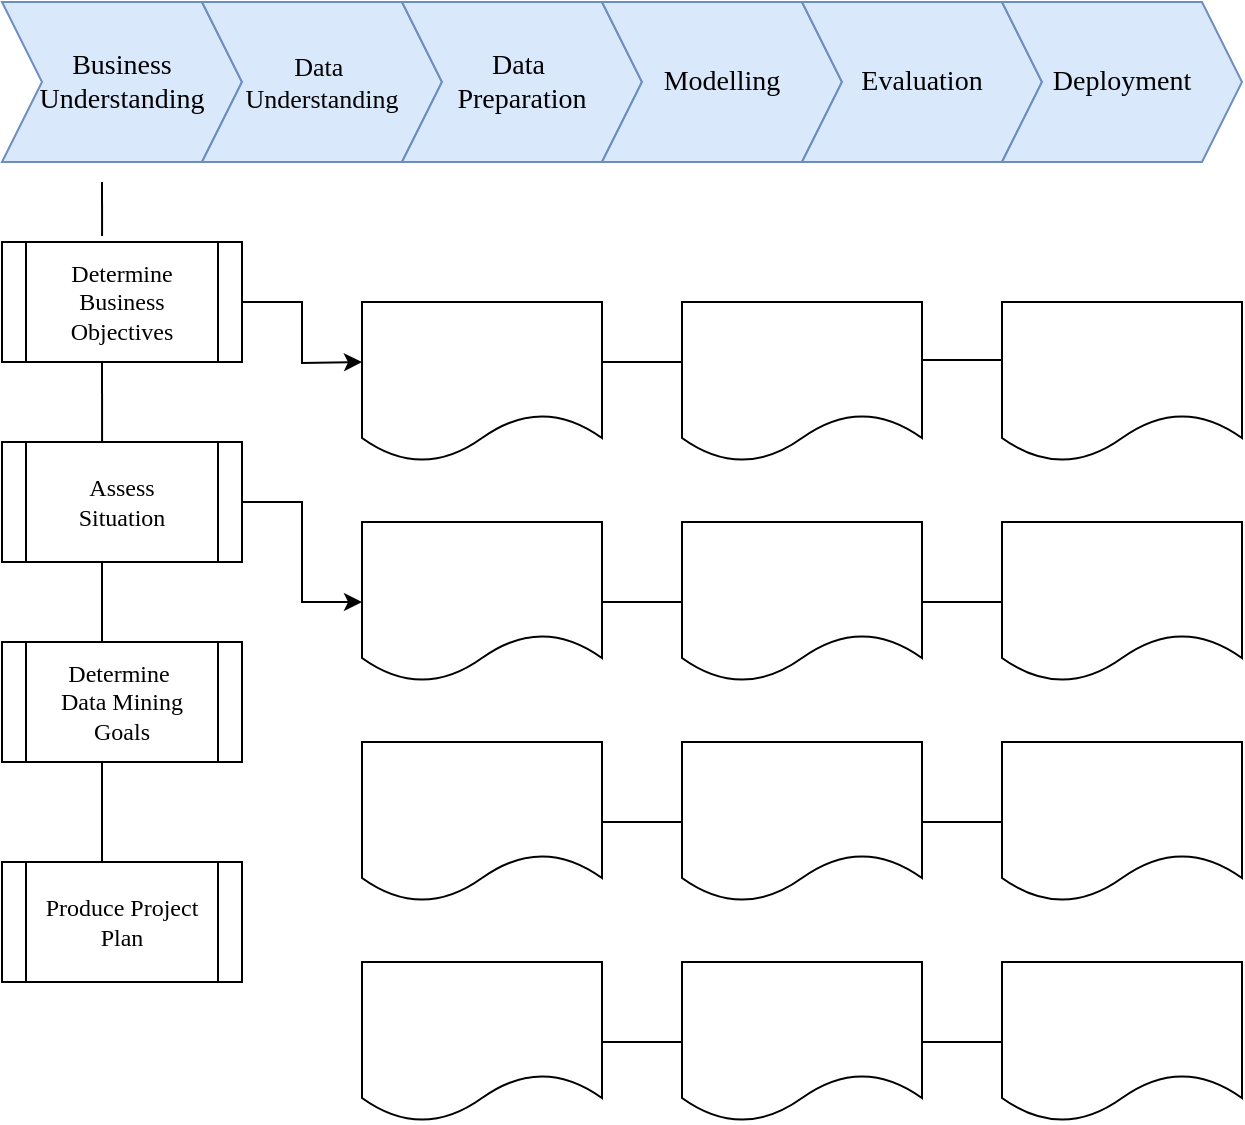 <mxfile version="21.2.8" type="device" pages="3">
  <diagram name="Page-1" id="dbga6xk_af1zGEX7fyir">
    <mxGraphModel dx="864" dy="516" grid="1" gridSize="10" guides="1" tooltips="1" connect="1" arrows="1" fold="1" page="1" pageScale="1" pageWidth="827" pageHeight="1169" math="0" shadow="0">
      <root>
        <mxCell id="0" />
        <mxCell id="1" parent="0" />
        <mxCell id="m_GrjNjseGDkRT2hHFuu-1" value="&lt;font style=&quot;font-size: 14px;&quot; face=&quot;Times New Roman&quot;&gt;Business Understanding&lt;/font&gt;" style="shape=step;perimeter=stepPerimeter;whiteSpace=wrap;html=1;fixedSize=1;fillColor=#dae8fc;strokeColor=#6c8ebf;" parent="1" vertex="1">
          <mxGeometry x="140" y="120" width="120" height="80" as="geometry" />
        </mxCell>
        <mxCell id="m_GrjNjseGDkRT2hHFuu-2" value="&lt;font style=&quot;font-size: 13px;&quot; face=&quot;Times New Roman&quot;&gt;Data&amp;nbsp;&lt;br&gt;Understanding&lt;/font&gt;" style="shape=step;perimeter=stepPerimeter;whiteSpace=wrap;html=1;fixedSize=1;fillColor=#dae8fc;strokeColor=#6c8ebf;" parent="1" vertex="1">
          <mxGeometry x="240" y="120" width="120" height="80" as="geometry" />
        </mxCell>
        <mxCell id="m_GrjNjseGDkRT2hHFuu-3" value="&lt;font face=&quot;Times New Roman&quot; style=&quot;font-size: 14px;&quot;&gt;Data&amp;nbsp;&lt;br&gt;Preparation&lt;/font&gt;" style="shape=step;perimeter=stepPerimeter;whiteSpace=wrap;html=1;fixedSize=1;fillColor=#dae8fc;strokeColor=#6c8ebf;" parent="1" vertex="1">
          <mxGeometry x="340" y="120" width="120" height="80" as="geometry" />
        </mxCell>
        <mxCell id="m_GrjNjseGDkRT2hHFuu-4" value="&lt;font face=&quot;Times New Roman&quot; style=&quot;font-size: 14px;&quot;&gt;Modelling&lt;/font&gt;" style="shape=step;perimeter=stepPerimeter;whiteSpace=wrap;html=1;fixedSize=1;fillColor=#dae8fc;strokeColor=#6c8ebf;" parent="1" vertex="1">
          <mxGeometry x="440" y="120" width="120" height="80" as="geometry" />
        </mxCell>
        <mxCell id="m_GrjNjseGDkRT2hHFuu-5" value="&lt;font face=&quot;Times New Roman&quot; style=&quot;font-size: 14px;&quot;&gt;Evaluation&lt;/font&gt;" style="shape=step;perimeter=stepPerimeter;whiteSpace=wrap;html=1;fixedSize=1;fillColor=#dae8fc;strokeColor=#6c8ebf;" parent="1" vertex="1">
          <mxGeometry x="540" y="120" width="120" height="80" as="geometry" />
        </mxCell>
        <mxCell id="m_GrjNjseGDkRT2hHFuu-6" value="&lt;font face=&quot;Times New Roman&quot; style=&quot;font-size: 14px;&quot;&gt;Deployment&lt;/font&gt;" style="shape=step;perimeter=stepPerimeter;whiteSpace=wrap;html=1;fixedSize=1;fillColor=#dae8fc;strokeColor=#6c8ebf;" parent="1" vertex="1">
          <mxGeometry x="640" y="120" width="120" height="80" as="geometry" />
        </mxCell>
        <mxCell id="m_GrjNjseGDkRT2hHFuu-18" style="edgeStyle=orthogonalEdgeStyle;rounded=0;orthogonalLoop=1;jettySize=auto;html=1;exitX=1;exitY=0.5;exitDx=0;exitDy=0;" parent="1" source="m_GrjNjseGDkRT2hHFuu-7" edge="1">
          <mxGeometry relative="1" as="geometry">
            <mxPoint x="320" y="300" as="targetPoint" />
          </mxGeometry>
        </mxCell>
        <mxCell id="m_GrjNjseGDkRT2hHFuu-7" value="&lt;font face=&quot;Times New Roman&quot;&gt;Determine Business Objectives&lt;/font&gt;" style="shape=process;whiteSpace=wrap;html=1;backgroundOutline=1;" parent="1" vertex="1">
          <mxGeometry x="140" y="240" width="120" height="60" as="geometry" />
        </mxCell>
        <mxCell id="m_GrjNjseGDkRT2hHFuu-28" style="edgeStyle=orthogonalEdgeStyle;rounded=0;orthogonalLoop=1;jettySize=auto;html=1;exitX=1;exitY=0.5;exitDx=0;exitDy=0;entryX=0;entryY=0.5;entryDx=0;entryDy=0;" parent="1" source="m_GrjNjseGDkRT2hHFuu-8" target="m_GrjNjseGDkRT2hHFuu-24" edge="1">
          <mxGeometry relative="1" as="geometry" />
        </mxCell>
        <mxCell id="m_GrjNjseGDkRT2hHFuu-8" value="&lt;font face=&quot;Times New Roman&quot;&gt;Assess&lt;br&gt;Situation&lt;br&gt;&lt;/font&gt;" style="shape=process;whiteSpace=wrap;html=1;backgroundOutline=1;" parent="1" vertex="1">
          <mxGeometry x="140" y="340" width="120" height="60" as="geometry" />
        </mxCell>
        <mxCell id="m_GrjNjseGDkRT2hHFuu-9" value="&lt;font face=&quot;Times New Roman&quot;&gt;Determine&amp;nbsp;&lt;br&gt;Data Mining&lt;br&gt;Goals&lt;br&gt;&lt;/font&gt;" style="shape=process;whiteSpace=wrap;html=1;backgroundOutline=1;" parent="1" vertex="1">
          <mxGeometry x="140" y="440" width="120" height="60" as="geometry" />
        </mxCell>
        <mxCell id="m_GrjNjseGDkRT2hHFuu-10" value="&lt;font face=&quot;Times New Roman&quot;&gt;Produce Project Plan&lt;/font&gt;" style="shape=process;whiteSpace=wrap;html=1;backgroundOutline=1;" parent="1" vertex="1">
          <mxGeometry x="140" y="550" width="120" height="60" as="geometry" />
        </mxCell>
        <mxCell id="m_GrjNjseGDkRT2hHFuu-12" value="" style="endArrow=none;html=1;rounded=0;exitX=0.417;exitY=-0.05;exitDx=0;exitDy=0;exitPerimeter=0;" parent="1" source="m_GrjNjseGDkRT2hHFuu-7" edge="1">
          <mxGeometry width="50" height="50" relative="1" as="geometry">
            <mxPoint x="190" y="230" as="sourcePoint" />
            <mxPoint x="190" y="210" as="targetPoint" />
          </mxGeometry>
        </mxCell>
        <mxCell id="m_GrjNjseGDkRT2hHFuu-15" value="" style="endArrow=none;html=1;rounded=0;exitX=0.417;exitY=0;exitDx=0;exitDy=0;exitPerimeter=0;" parent="1" source="m_GrjNjseGDkRT2hHFuu-8" edge="1">
          <mxGeometry width="50" height="50" relative="1" as="geometry">
            <mxPoint x="190" y="330" as="sourcePoint" />
            <mxPoint x="190" y="300" as="targetPoint" />
          </mxGeometry>
        </mxCell>
        <mxCell id="m_GrjNjseGDkRT2hHFuu-16" value="" style="endArrow=none;html=1;rounded=0;" parent="1" edge="1">
          <mxGeometry width="50" height="50" relative="1" as="geometry">
            <mxPoint x="190" y="440" as="sourcePoint" />
            <mxPoint x="190" y="400" as="targetPoint" />
          </mxGeometry>
        </mxCell>
        <mxCell id="m_GrjNjseGDkRT2hHFuu-17" value="" style="endArrow=none;html=1;rounded=0;" parent="1" edge="1">
          <mxGeometry width="50" height="50" relative="1" as="geometry">
            <mxPoint x="190" y="550" as="sourcePoint" />
            <mxPoint x="190" y="500" as="targetPoint" />
          </mxGeometry>
        </mxCell>
        <mxCell id="m_GrjNjseGDkRT2hHFuu-19" value="" style="shape=document;whiteSpace=wrap;html=1;boundedLbl=1;" parent="1" vertex="1">
          <mxGeometry x="320" y="270" width="120" height="80" as="geometry" />
        </mxCell>
        <mxCell id="m_GrjNjseGDkRT2hHFuu-20" value="" style="shape=document;whiteSpace=wrap;html=1;boundedLbl=1;" parent="1" vertex="1">
          <mxGeometry x="480" y="270" width="120" height="80" as="geometry" />
        </mxCell>
        <mxCell id="m_GrjNjseGDkRT2hHFuu-21" value="" style="endArrow=none;html=1;rounded=0;" parent="1" edge="1">
          <mxGeometry width="50" height="50" relative="1" as="geometry">
            <mxPoint x="440" y="300" as="sourcePoint" />
            <mxPoint x="480" y="300" as="targetPoint" />
          </mxGeometry>
        </mxCell>
        <mxCell id="m_GrjNjseGDkRT2hHFuu-22" value="" style="shape=document;whiteSpace=wrap;html=1;boundedLbl=1;" parent="1" vertex="1">
          <mxGeometry x="640" y="270" width="120" height="80" as="geometry" />
        </mxCell>
        <mxCell id="m_GrjNjseGDkRT2hHFuu-23" value="" style="endArrow=none;html=1;rounded=0;" parent="1" edge="1">
          <mxGeometry width="50" height="50" relative="1" as="geometry">
            <mxPoint x="600" y="299" as="sourcePoint" />
            <mxPoint x="640" y="299" as="targetPoint" />
          </mxGeometry>
        </mxCell>
        <mxCell id="m_GrjNjseGDkRT2hHFuu-24" value="" style="shape=document;whiteSpace=wrap;html=1;boundedLbl=1;" parent="1" vertex="1">
          <mxGeometry x="320" y="380" width="120" height="80" as="geometry" />
        </mxCell>
        <mxCell id="m_GrjNjseGDkRT2hHFuu-25" value="" style="shape=document;whiteSpace=wrap;html=1;boundedLbl=1;" parent="1" vertex="1">
          <mxGeometry x="480" y="380" width="120" height="80" as="geometry" />
        </mxCell>
        <mxCell id="m_GrjNjseGDkRT2hHFuu-26" value="" style="shape=document;whiteSpace=wrap;html=1;boundedLbl=1;" parent="1" vertex="1">
          <mxGeometry x="640" y="380" width="120" height="80" as="geometry" />
        </mxCell>
        <mxCell id="m_GrjNjseGDkRT2hHFuu-29" value="" style="endArrow=none;html=1;rounded=0;" parent="1" edge="1">
          <mxGeometry width="50" height="50" relative="1" as="geometry">
            <mxPoint x="440" y="420" as="sourcePoint" />
            <mxPoint x="480" y="420" as="targetPoint" />
          </mxGeometry>
        </mxCell>
        <mxCell id="m_GrjNjseGDkRT2hHFuu-30" value="" style="endArrow=none;html=1;rounded=0;" parent="1" edge="1">
          <mxGeometry width="50" height="50" relative="1" as="geometry">
            <mxPoint x="600" y="420" as="sourcePoint" />
            <mxPoint x="640" y="420" as="targetPoint" />
          </mxGeometry>
        </mxCell>
        <mxCell id="m_GrjNjseGDkRT2hHFuu-31" value="" style="shape=document;whiteSpace=wrap;html=1;boundedLbl=1;" parent="1" vertex="1">
          <mxGeometry x="320" y="490" width="120" height="80" as="geometry" />
        </mxCell>
        <mxCell id="m_GrjNjseGDkRT2hHFuu-32" value="" style="shape=document;whiteSpace=wrap;html=1;boundedLbl=1;" parent="1" vertex="1">
          <mxGeometry x="480" y="490" width="120" height="80" as="geometry" />
        </mxCell>
        <mxCell id="m_GrjNjseGDkRT2hHFuu-33" value="" style="shape=document;whiteSpace=wrap;html=1;boundedLbl=1;" parent="1" vertex="1">
          <mxGeometry x="640" y="490" width="120" height="80" as="geometry" />
        </mxCell>
        <mxCell id="m_GrjNjseGDkRT2hHFuu-34" value="" style="endArrow=none;html=1;rounded=0;" parent="1" edge="1">
          <mxGeometry width="50" height="50" relative="1" as="geometry">
            <mxPoint x="440" y="530" as="sourcePoint" />
            <mxPoint x="480" y="530" as="targetPoint" />
          </mxGeometry>
        </mxCell>
        <mxCell id="m_GrjNjseGDkRT2hHFuu-35" value="" style="endArrow=none;html=1;rounded=0;" parent="1" edge="1">
          <mxGeometry width="50" height="50" relative="1" as="geometry">
            <mxPoint x="600" y="530" as="sourcePoint" />
            <mxPoint x="640" y="530" as="targetPoint" />
          </mxGeometry>
        </mxCell>
        <mxCell id="m_GrjNjseGDkRT2hHFuu-36" value="" style="shape=document;whiteSpace=wrap;html=1;boundedLbl=1;" parent="1" vertex="1">
          <mxGeometry x="320" y="600" width="120" height="80" as="geometry" />
        </mxCell>
        <mxCell id="m_GrjNjseGDkRT2hHFuu-37" value="" style="shape=document;whiteSpace=wrap;html=1;boundedLbl=1;" parent="1" vertex="1">
          <mxGeometry x="480" y="600" width="120" height="80" as="geometry" />
        </mxCell>
        <mxCell id="m_GrjNjseGDkRT2hHFuu-38" value="" style="shape=document;whiteSpace=wrap;html=1;boundedLbl=1;" parent="1" vertex="1">
          <mxGeometry x="640" y="600" width="120" height="80" as="geometry" />
        </mxCell>
        <mxCell id="m_GrjNjseGDkRT2hHFuu-39" value="" style="endArrow=none;html=1;rounded=0;" parent="1" edge="1">
          <mxGeometry width="50" height="50" relative="1" as="geometry">
            <mxPoint x="440" y="640" as="sourcePoint" />
            <mxPoint x="480" y="640" as="targetPoint" />
          </mxGeometry>
        </mxCell>
        <mxCell id="m_GrjNjseGDkRT2hHFuu-40" value="" style="endArrow=none;html=1;rounded=0;" parent="1" edge="1">
          <mxGeometry width="50" height="50" relative="1" as="geometry">
            <mxPoint x="600" y="640" as="sourcePoint" />
            <mxPoint x="640" y="640" as="targetPoint" />
          </mxGeometry>
        </mxCell>
      </root>
    </mxGraphModel>
  </diagram>
  <diagram name="Copy of Page-1" id="4srg_DY0lWlxOHkyQvbP">
    <mxGraphModel dx="864" dy="516" grid="1" gridSize="10" guides="1" tooltips="1" connect="1" arrows="1" fold="1" page="1" pageScale="1" pageWidth="827" pageHeight="1169" math="0" shadow="0">
      <root>
        <mxCell id="z-c1cO12Z43ly7mxWdP_-0" />
        <mxCell id="z-c1cO12Z43ly7mxWdP_-1" parent="z-c1cO12Z43ly7mxWdP_-0" />
        <mxCell id="z-c1cO12Z43ly7mxWdP_-2" value="&lt;font style=&quot;font-size: 14px;&quot; face=&quot;Times New Roman&quot;&gt;Business Understanding&lt;/font&gt;" style="shape=step;perimeter=stepPerimeter;whiteSpace=wrap;html=1;fixedSize=1;fillColor=#dae8fc;strokeColor=#6c8ebf;" parent="z-c1cO12Z43ly7mxWdP_-1" vertex="1">
          <mxGeometry x="140" y="120" width="120" height="80" as="geometry" />
        </mxCell>
        <mxCell id="z-c1cO12Z43ly7mxWdP_-3" value="&lt;font style=&quot;font-size: 13px;&quot; face=&quot;Times New Roman&quot;&gt;Data&amp;nbsp;&lt;br&gt;Understanding&lt;/font&gt;" style="shape=step;perimeter=stepPerimeter;whiteSpace=wrap;html=1;fixedSize=1;fillColor=#dae8fc;strokeColor=#6c8ebf;" parent="z-c1cO12Z43ly7mxWdP_-1" vertex="1">
          <mxGeometry x="240" y="120" width="120" height="80" as="geometry" />
        </mxCell>
        <mxCell id="z-c1cO12Z43ly7mxWdP_-4" value="&lt;font face=&quot;Times New Roman&quot; style=&quot;font-size: 14px;&quot;&gt;Data&amp;nbsp;&lt;br&gt;Preparation&lt;/font&gt;" style="shape=step;perimeter=stepPerimeter;whiteSpace=wrap;html=1;fixedSize=1;fillColor=#dae8fc;strokeColor=#6c8ebf;" parent="z-c1cO12Z43ly7mxWdP_-1" vertex="1">
          <mxGeometry x="340" y="120" width="120" height="80" as="geometry" />
        </mxCell>
        <mxCell id="z-c1cO12Z43ly7mxWdP_-5" value="&lt;font face=&quot;Times New Roman&quot; style=&quot;font-size: 14px;&quot;&gt;Modelling&lt;/font&gt;" style="shape=step;perimeter=stepPerimeter;whiteSpace=wrap;html=1;fixedSize=1;fillColor=#dae8fc;strokeColor=#6c8ebf;" parent="z-c1cO12Z43ly7mxWdP_-1" vertex="1">
          <mxGeometry x="440" y="120" width="120" height="80" as="geometry" />
        </mxCell>
        <mxCell id="z-c1cO12Z43ly7mxWdP_-6" value="&lt;font face=&quot;Times New Roman&quot; style=&quot;font-size: 14px;&quot;&gt;Evaluation&lt;/font&gt;" style="shape=step;perimeter=stepPerimeter;whiteSpace=wrap;html=1;fixedSize=1;fillColor=#dae8fc;strokeColor=#6c8ebf;" parent="z-c1cO12Z43ly7mxWdP_-1" vertex="1">
          <mxGeometry x="540" y="120" width="120" height="80" as="geometry" />
        </mxCell>
        <mxCell id="z-c1cO12Z43ly7mxWdP_-7" value="&lt;font face=&quot;Times New Roman&quot; style=&quot;font-size: 14px;&quot;&gt;Deployment&lt;/font&gt;" style="shape=step;perimeter=stepPerimeter;whiteSpace=wrap;html=1;fixedSize=1;fillColor=#dae8fc;strokeColor=#6c8ebf;" parent="z-c1cO12Z43ly7mxWdP_-1" vertex="1">
          <mxGeometry x="640" y="120" width="120" height="80" as="geometry" />
        </mxCell>
        <mxCell id="z-c1cO12Z43ly7mxWdP_-9" value="&lt;font face=&quot;Times New Roman&quot;&gt;Determine Business Objectives&lt;/font&gt;" style="shape=process;whiteSpace=wrap;html=1;backgroundOutline=1;" parent="z-c1cO12Z43ly7mxWdP_-1" vertex="1">
          <mxGeometry x="140" y="240" width="120" height="60" as="geometry" />
        </mxCell>
        <mxCell id="z-c1cO12Z43ly7mxWdP_-11" value="&lt;font face=&quot;Times New Roman&quot;&gt;Assess&lt;br&gt;Situation&lt;br&gt;&lt;/font&gt;" style="shape=process;whiteSpace=wrap;html=1;backgroundOutline=1;" parent="z-c1cO12Z43ly7mxWdP_-1" vertex="1">
          <mxGeometry x="140" y="340" width="120" height="60" as="geometry" />
        </mxCell>
        <mxCell id="z-c1cO12Z43ly7mxWdP_-12" value="&lt;font face=&quot;Times New Roman&quot;&gt;Determine&amp;nbsp;&lt;br&gt;Data Mining&lt;br&gt;Goals&lt;br&gt;&lt;/font&gt;" style="shape=process;whiteSpace=wrap;html=1;backgroundOutline=1;" parent="z-c1cO12Z43ly7mxWdP_-1" vertex="1">
          <mxGeometry x="140" y="440" width="120" height="60" as="geometry" />
        </mxCell>
        <mxCell id="z-c1cO12Z43ly7mxWdP_-13" value="&lt;font face=&quot;Times New Roman&quot;&gt;Produce Project Plan&lt;/font&gt;" style="shape=process;whiteSpace=wrap;html=1;backgroundOutline=1;" parent="z-c1cO12Z43ly7mxWdP_-1" vertex="1">
          <mxGeometry x="140" y="550" width="120" height="60" as="geometry" />
        </mxCell>
        <mxCell id="z-c1cO12Z43ly7mxWdP_-14" value="" style="endArrow=none;html=1;rounded=0;exitX=0.417;exitY=-0.05;exitDx=0;exitDy=0;exitPerimeter=0;entryX=0.417;entryY=1;entryDx=0;entryDy=0;entryPerimeter=0;" parent="z-c1cO12Z43ly7mxWdP_-1" source="z-c1cO12Z43ly7mxWdP_-9" target="z-c1cO12Z43ly7mxWdP_-2" edge="1">
          <mxGeometry width="50" height="50" relative="1" as="geometry">
            <mxPoint x="190" y="230" as="sourcePoint" />
            <mxPoint x="190" y="210" as="targetPoint" />
          </mxGeometry>
        </mxCell>
        <mxCell id="z-c1cO12Z43ly7mxWdP_-15" value="" style="endArrow=none;html=1;rounded=0;exitX=0.417;exitY=0;exitDx=0;exitDy=0;exitPerimeter=0;" parent="z-c1cO12Z43ly7mxWdP_-1" source="z-c1cO12Z43ly7mxWdP_-11" edge="1">
          <mxGeometry width="50" height="50" relative="1" as="geometry">
            <mxPoint x="190" y="330" as="sourcePoint" />
            <mxPoint x="190" y="300" as="targetPoint" />
          </mxGeometry>
        </mxCell>
        <mxCell id="z-c1cO12Z43ly7mxWdP_-16" value="" style="endArrow=none;html=1;rounded=0;" parent="z-c1cO12Z43ly7mxWdP_-1" edge="1">
          <mxGeometry width="50" height="50" relative="1" as="geometry">
            <mxPoint x="190" y="440" as="sourcePoint" />
            <mxPoint x="190" y="400" as="targetPoint" />
          </mxGeometry>
        </mxCell>
        <mxCell id="z-c1cO12Z43ly7mxWdP_-17" value="" style="endArrow=none;html=1;rounded=0;" parent="z-c1cO12Z43ly7mxWdP_-1" edge="1">
          <mxGeometry width="50" height="50" relative="1" as="geometry">
            <mxPoint x="190" y="550" as="sourcePoint" />
            <mxPoint x="190" y="500" as="targetPoint" />
          </mxGeometry>
        </mxCell>
      </root>
    </mxGraphModel>
  </diagram>
  <diagram id="r9d7tclXSIvgsQx7J0-P" name="Page-3">
    <mxGraphModel dx="37" dy="516" grid="1" gridSize="10" guides="1" tooltips="1" connect="1" arrows="1" fold="1" page="1" pageScale="1" pageWidth="827" pageHeight="1169" math="0" shadow="0">
      <root>
        <mxCell id="0" />
        <mxCell id="1" parent="0" />
        <mxCell id="_B9DRmp9jVcY_Qki_T64-1" value="" style="endArrow=none;dashed=1;html=1;dashPattern=1 3;strokeWidth=2;rounded=0;" parent="1" edge="1">
          <mxGeometry width="50" height="50" relative="1" as="geometry">
            <mxPoint x="991" y="140" as="sourcePoint" />
            <mxPoint x="1491" y="140" as="targetPoint" />
          </mxGeometry>
        </mxCell>
        <mxCell id="_B9DRmp9jVcY_Qki_T64-11" value="" style="edgeStyle=orthogonalEdgeStyle;rounded=0;orthogonalLoop=1;jettySize=auto;html=1;" parent="1" source="_B9DRmp9jVcY_Qki_T64-7" target="_B9DRmp9jVcY_Qki_T64-10" edge="1">
          <mxGeometry relative="1" as="geometry" />
        </mxCell>
        <mxCell id="_B9DRmp9jVcY_Qki_T64-7" value="&lt;font face=&quot;Times New Roman&quot;&gt;&lt;span style=&quot;font-size: 14px;&quot;&gt;Latar Belakang Masalah&lt;/span&gt;&lt;/font&gt;" style="whiteSpace=wrap;html=1;rounded=1;" parent="1" vertex="1">
          <mxGeometry x="1120" y="170" width="180" height="40" as="geometry" />
        </mxCell>
        <mxCell id="_B9DRmp9jVcY_Qki_T64-9" value="" style="endArrow=none;dashed=1;html=1;dashPattern=1 3;strokeWidth=2;rounded=0;" parent="1" edge="1">
          <mxGeometry width="50" height="50" relative="1" as="geometry">
            <mxPoint x="990" y="240" as="sourcePoint" />
            <mxPoint x="1490" y="240" as="targetPoint" />
          </mxGeometry>
        </mxCell>
        <mxCell id="_B9DRmp9jVcY_Qki_T64-15" value="" style="edgeStyle=orthogonalEdgeStyle;rounded=0;orthogonalLoop=1;jettySize=auto;html=1;" parent="1" source="_B9DRmp9jVcY_Qki_T64-10" target="_B9DRmp9jVcY_Qki_T64-14" edge="1">
          <mxGeometry relative="1" as="geometry" />
        </mxCell>
        <mxCell id="_B9DRmp9jVcY_Qki_T64-10" value="&lt;font face=&quot;Times New Roman&quot; style=&quot;font-size: 14px;&quot;&gt;Pengumpulan Data&lt;/font&gt;" style="whiteSpace=wrap;html=1;rounded=1;" parent="1" vertex="1">
          <mxGeometry x="1120" y="260" width="180" height="30" as="geometry" />
        </mxCell>
        <mxCell id="_B9DRmp9jVcY_Qki_T64-17" value="" style="edgeStyle=orthogonalEdgeStyle;rounded=0;orthogonalLoop=1;jettySize=auto;html=1;" parent="1" source="_B9DRmp9jVcY_Qki_T64-14" edge="1">
          <mxGeometry relative="1" as="geometry">
            <mxPoint x="1210" y="360" as="targetPoint" />
          </mxGeometry>
        </mxCell>
        <mxCell id="_B9DRmp9jVcY_Qki_T64-14" value="&lt;font face=&quot;Times New Roman&quot; style=&quot;font-size: 14px;&quot;&gt;Pendeskripsian Data&lt;/font&gt;" style="whiteSpace=wrap;html=1;rounded=1;" parent="1" vertex="1">
          <mxGeometry x="1120" y="310" width="180" height="30" as="geometry" />
        </mxCell>
        <mxCell id="_B9DRmp9jVcY_Qki_T64-30" value="" style="edgeStyle=orthogonalEdgeStyle;rounded=0;orthogonalLoop=1;jettySize=auto;html=1;" parent="1" source="_B9DRmp9jVcY_Qki_T64-19" edge="1">
          <mxGeometry relative="1" as="geometry">
            <mxPoint x="1210" y="520" as="targetPoint" />
          </mxGeometry>
        </mxCell>
        <mxCell id="_B9DRmp9jVcY_Qki_T64-19" value="&lt;div&gt;&lt;div style=&quot;text-align: center;&quot;&gt;&lt;font face=&quot;Times New Roman&quot;&gt;Data Preparation&lt;/font&gt;&lt;/div&gt;&lt;ol&gt;&lt;li&gt;&lt;font face=&quot;Times New Roman&quot;&gt;Data Cleaning&lt;/font&gt;&lt;/li&gt;&lt;li&gt;&lt;font face=&quot;Times New Roman&quot;&gt;Feature Selection&lt;/font&gt;&lt;/li&gt;&lt;li&gt;&lt;font face=&quot;Times New Roman&quot;&gt;Data Transformation&lt;/font&gt;&lt;/li&gt;&lt;li&gt;&lt;font face=&quot;Times New Roman&quot;&gt;Data Visualisation&lt;/font&gt;&lt;/li&gt;&lt;li&gt;&lt;font face=&quot;Times New Roman&quot;&gt;Data Balancing&lt;/font&gt;&lt;/li&gt;&lt;li&gt;&lt;font face=&quot;Times New Roman&quot;&gt;Data Splitting&lt;/font&gt;&lt;/li&gt;&lt;/ol&gt;&lt;/div&gt;" style="rounded=0;whiteSpace=wrap;html=1;align=left;" parent="1" vertex="1">
          <mxGeometry x="1120" y="360" width="180" height="130" as="geometry" />
        </mxCell>
        <mxCell id="_B9DRmp9jVcY_Qki_T64-26" value="" style="endArrow=none;dashed=1;html=1;dashPattern=1 3;strokeWidth=2;rounded=0;" parent="1" edge="1">
          <mxGeometry width="50" height="50" relative="1" as="geometry">
            <mxPoint x="990" y="500" as="sourcePoint" />
            <mxPoint x="1490" y="500" as="targetPoint" />
          </mxGeometry>
        </mxCell>
        <mxCell id="_B9DRmp9jVcY_Qki_T64-36" value="" style="edgeStyle=orthogonalEdgeStyle;rounded=0;orthogonalLoop=1;jettySize=auto;html=1;entryX=0.5;entryY=0;entryDx=0;entryDy=0;" parent="1" source="_B9DRmp9jVcY_Qki_T64-32" target="_B9DRmp9jVcY_Qki_T64-37" edge="1">
          <mxGeometry relative="1" as="geometry">
            <mxPoint x="1211.5" y="595" as="targetPoint" />
          </mxGeometry>
        </mxCell>
        <mxCell id="_B9DRmp9jVcY_Qki_T64-32" value="&lt;font face=&quot;Times New Roman&quot; style=&quot;font-size: 14px;&quot;&gt;Pemodelan Algoritma Machine Learning&amp;nbsp;&lt;/font&gt;" style="rounded=1;whiteSpace=wrap;html=1;" parent="1" vertex="1">
          <mxGeometry x="1122" y="520" width="179" height="40" as="geometry" />
        </mxCell>
        <mxCell id="_B9DRmp9jVcY_Qki_T64-34" value="" style="endArrow=none;dashed=1;html=1;dashPattern=1 3;strokeWidth=2;rounded=0;" parent="1" edge="1">
          <mxGeometry width="50" height="50" relative="1" as="geometry">
            <mxPoint x="991" y="580" as="sourcePoint" />
            <mxPoint x="1491" y="580" as="targetPoint" />
          </mxGeometry>
        </mxCell>
        <mxCell id="_B9DRmp9jVcY_Qki_T64-53" value="" style="edgeStyle=orthogonalEdgeStyle;rounded=0;orthogonalLoop=1;jettySize=auto;html=1;" parent="1" source="_B9DRmp9jVcY_Qki_T64-37" target="_B9DRmp9jVcY_Qki_T64-51" edge="1">
          <mxGeometry relative="1" as="geometry" />
        </mxCell>
        <mxCell id="_B9DRmp9jVcY_Qki_T64-37" value="&lt;div style=&quot;text-align: center;&quot;&gt;&lt;font face=&quot;Times New Roman&quot;&gt;Evaluasi Pemodelan&lt;/font&gt;&lt;/div&gt;&lt;ol&gt;&lt;li&gt;&lt;font face=&quot;Times New Roman&quot;&gt;Confusion Matrix&lt;br&gt;&lt;/font&gt;&lt;/li&gt;&lt;li&gt;&lt;font face=&quot;Times New Roman&quot;&gt;Comparative Analysis&lt;/font&gt;&lt;/li&gt;&lt;li&gt;&lt;font face=&quot;Times New Roman&quot;&gt;Result for Comparative Analysis&lt;/font&gt;&lt;/li&gt;&lt;/ol&gt;" style="rounded=0;whiteSpace=wrap;html=1;align=left;" parent="1" vertex="1">
          <mxGeometry x="1121.5" y="610" width="180" height="120" as="geometry" />
        </mxCell>
        <mxCell id="_B9DRmp9jVcY_Qki_T64-48" value="" style="endArrow=none;dashed=1;html=1;dashPattern=1 3;strokeWidth=2;rounded=0;" parent="1" edge="1">
          <mxGeometry width="50" height="50" relative="1" as="geometry">
            <mxPoint x="991" y="750" as="sourcePoint" />
            <mxPoint x="1491" y="750" as="targetPoint" />
          </mxGeometry>
        </mxCell>
        <mxCell id="_B9DRmp9jVcY_Qki_T64-62" value="" style="edgeStyle=orthogonalEdgeStyle;rounded=0;orthogonalLoop=1;jettySize=auto;html=1;" parent="1" source="_B9DRmp9jVcY_Qki_T64-51" target="_B9DRmp9jVcY_Qki_T64-61" edge="1">
          <mxGeometry relative="1" as="geometry" />
        </mxCell>
        <mxCell id="_B9DRmp9jVcY_Qki_T64-51" value="&lt;font face=&quot;Times New Roman&quot; style=&quot;font-size: 14px;&quot;&gt;Perancangan Prototipe dengan Django Framework&lt;/font&gt;" style="rounded=1;whiteSpace=wrap;html=1;" parent="1" vertex="1">
          <mxGeometry x="1122" y="770" width="180" height="60" as="geometry" />
        </mxCell>
        <mxCell id="_B9DRmp9jVcY_Qki_T64-54" value="" style="endArrow=none;dashed=1;html=1;dashPattern=1 3;strokeWidth=2;rounded=0;" parent="1" edge="1">
          <mxGeometry width="50" height="50" relative="1" as="geometry">
            <mxPoint x="991" y="850" as="sourcePoint" />
            <mxPoint x="1491" y="850" as="targetPoint" />
          </mxGeometry>
        </mxCell>
        <mxCell id="_B9DRmp9jVcY_Qki_T64-55" value="&lt;font style=&quot;font-size: 14px;&quot; face=&quot;Times New Roman&quot;&gt;Fase 1&lt;/font&gt;" style="text;html=1;strokeColor=none;fillColor=none;align=center;verticalAlign=middle;whiteSpace=wrap;rounded=0;" parent="1" vertex="1">
          <mxGeometry x="1020" y="170" width="60" height="30" as="geometry" />
        </mxCell>
        <mxCell id="_B9DRmp9jVcY_Qki_T64-56" value="&lt;font style=&quot;font-size: 14px;&quot; face=&quot;Times New Roman&quot;&gt;Fase 2&lt;/font&gt;" style="text;html=1;strokeColor=none;fillColor=none;align=center;verticalAlign=middle;whiteSpace=wrap;rounded=0;" parent="1" vertex="1">
          <mxGeometry x="999" y="290" width="60" height="30" as="geometry" />
        </mxCell>
        <mxCell id="_B9DRmp9jVcY_Qki_T64-57" value="&lt;font style=&quot;font-size: 14px;&quot; face=&quot;Times New Roman&quot;&gt;Fase 4&lt;/font&gt;" style="text;html=1;strokeColor=none;fillColor=none;align=center;verticalAlign=middle;whiteSpace=wrap;rounded=0;" parent="1" vertex="1">
          <mxGeometry x="999" y="520" width="60" height="30" as="geometry" />
        </mxCell>
        <mxCell id="_B9DRmp9jVcY_Qki_T64-58" value="&lt;font style=&quot;font-size: 14px;&quot; face=&quot;Times New Roman&quot;&gt;Fase 5&lt;/font&gt;" style="text;html=1;strokeColor=none;fillColor=none;align=center;verticalAlign=middle;whiteSpace=wrap;rounded=0;" parent="1" vertex="1">
          <mxGeometry x="1000" y="600" width="60" height="30" as="geometry" />
        </mxCell>
        <mxCell id="_B9DRmp9jVcY_Qki_T64-59" value="&lt;font style=&quot;font-size: 14px;&quot; face=&quot;Times New Roman&quot;&gt;Fase 6&lt;/font&gt;" style="text;html=1;strokeColor=none;fillColor=none;align=center;verticalAlign=middle;whiteSpace=wrap;rounded=0;" parent="1" vertex="1">
          <mxGeometry x="1000" y="760" width="60" height="30" as="geometry" />
        </mxCell>
        <mxCell id="_B9DRmp9jVcY_Qki_T64-60" value="&lt;font style=&quot;font-size: 14px;&quot; face=&quot;Times New Roman&quot;&gt;Fase 3&lt;/font&gt;" style="text;html=1;strokeColor=none;fillColor=none;align=center;verticalAlign=middle;whiteSpace=wrap;rounded=0;" parent="1" vertex="1">
          <mxGeometry x="999" y="380" width="60" height="30" as="geometry" />
        </mxCell>
        <mxCell id="_B9DRmp9jVcY_Qki_T64-61" value="&lt;font face=&quot;Times New Roman&quot;&gt;&lt;span style=&quot;font-size: 14px;&quot;&gt;Kesimpulan&lt;/span&gt;&lt;/font&gt;" style="rounded=1;whiteSpace=wrap;html=1;" parent="1" vertex="1">
          <mxGeometry x="1122" y="870" width="180" height="40" as="geometry" />
        </mxCell>
        <mxCell id="_B9DRmp9jVcY_Qki_T64-64" value="&lt;font style=&quot;font-size: 14px;&quot; face=&quot;Times New Roman&quot;&gt;Business Understanding&lt;/font&gt;" style="text;html=1;strokeColor=none;fillColor=none;align=center;verticalAlign=middle;whiteSpace=wrap;rounded=0;" parent="1" vertex="1">
          <mxGeometry x="1350" y="170" width="100" height="30" as="geometry" />
        </mxCell>
        <mxCell id="_B9DRmp9jVcY_Qki_T64-65" value="&lt;font style=&quot;font-size: 14px;&quot; face=&quot;Times New Roman&quot;&gt;Data Understanding&lt;/font&gt;" style="text;html=1;strokeColor=none;fillColor=none;align=center;verticalAlign=middle;whiteSpace=wrap;rounded=0;" parent="1" vertex="1">
          <mxGeometry x="1360" y="280" width="100" height="30" as="geometry" />
        </mxCell>
        <mxCell id="_B9DRmp9jVcY_Qki_T64-66" value="&lt;font style=&quot;font-size: 14px;&quot; face=&quot;Times New Roman&quot;&gt;Data Preparation&lt;/font&gt;" style="text;html=1;strokeColor=none;fillColor=none;align=center;verticalAlign=middle;whiteSpace=wrap;rounded=0;" parent="1" vertex="1">
          <mxGeometry x="1370" y="380" width="100" height="30" as="geometry" />
        </mxCell>
        <mxCell id="_B9DRmp9jVcY_Qki_T64-67" value="&lt;font style=&quot;font-size: 14px;&quot; face=&quot;Times New Roman&quot;&gt;Modelling&lt;/font&gt;" style="text;html=1;strokeColor=none;fillColor=none;align=center;verticalAlign=middle;whiteSpace=wrap;rounded=0;" parent="1" vertex="1">
          <mxGeometry x="1370" y="520" width="100" height="30" as="geometry" />
        </mxCell>
        <mxCell id="_B9DRmp9jVcY_Qki_T64-68" value="&lt;font style=&quot;font-size: 14px;&quot; face=&quot;Times New Roman&quot;&gt;Evaluation&lt;/font&gt;" style="text;html=1;strokeColor=none;fillColor=none;align=center;verticalAlign=middle;whiteSpace=wrap;rounded=0;" parent="1" vertex="1">
          <mxGeometry x="1371" y="600" width="100" height="30" as="geometry" />
        </mxCell>
        <mxCell id="_B9DRmp9jVcY_Qki_T64-69" value="&lt;font style=&quot;font-size: 14px;&quot; face=&quot;Times New Roman&quot;&gt;Deployment&lt;/font&gt;" style="text;html=1;strokeColor=none;fillColor=none;align=center;verticalAlign=middle;whiteSpace=wrap;rounded=0;" parent="1" vertex="1">
          <mxGeometry x="1371" y="760" width="100" height="30" as="geometry" />
        </mxCell>
      </root>
    </mxGraphModel>
  </diagram>
</mxfile>
